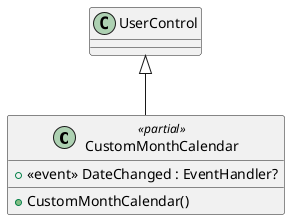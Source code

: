 @startuml
class CustomMonthCalendar <<partial>> {
    +  <<event>> DateChanged : EventHandler? 
    + CustomMonthCalendar()
}
UserControl <|-- CustomMonthCalendar
@enduml
